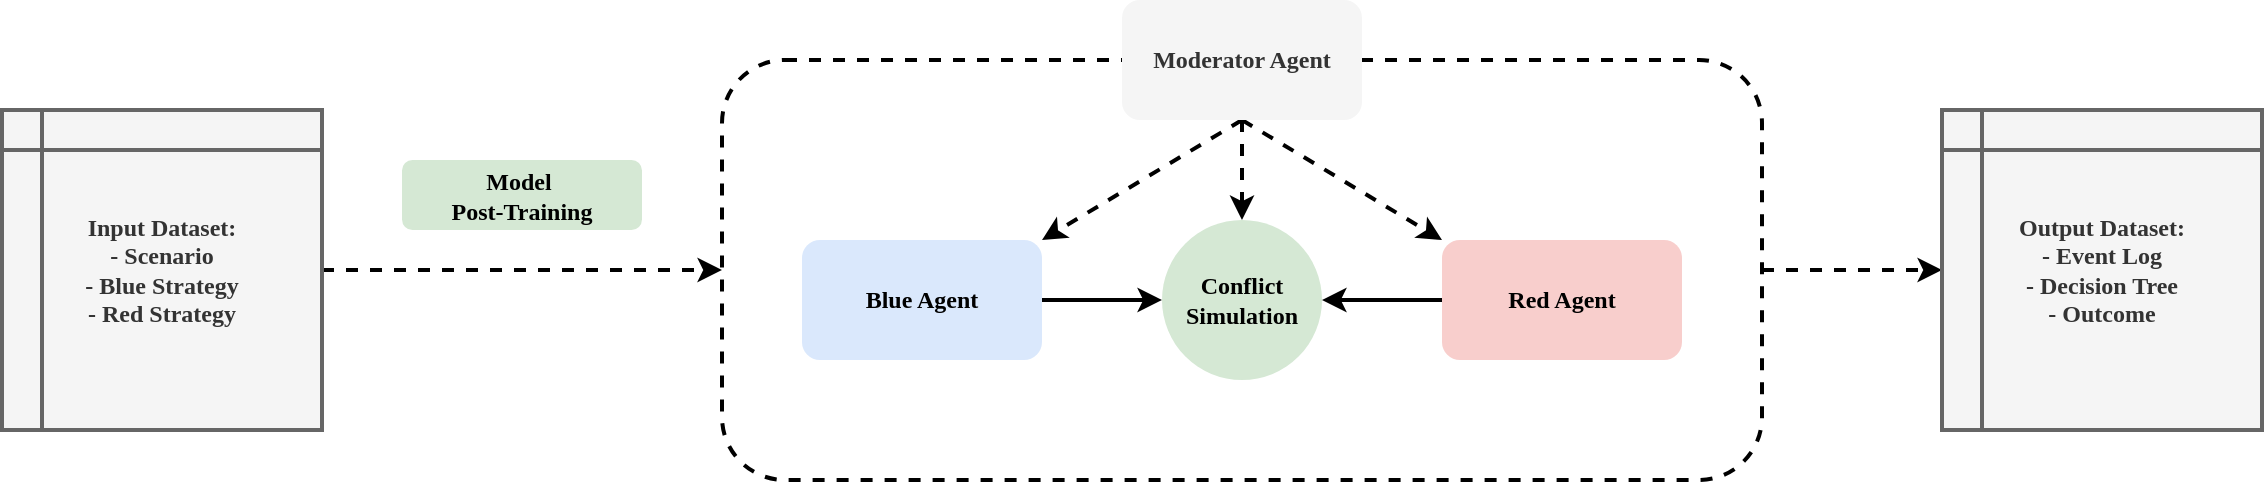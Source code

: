 <mxfile version="26.2.12">
  <diagram name="Страница — 1" id="Ib8MRgKqYz-HcoMgbFyH">
    <mxGraphModel dx="1831" dy="913" grid="0" gridSize="10" guides="1" tooltips="1" connect="1" arrows="1" fold="1" page="0" pageScale="1" pageWidth="827" pageHeight="1169" math="0" shadow="0">
      <root>
        <mxCell id="0" />
        <mxCell id="1" parent="0" />
        <mxCell id="vsyCngv4FSoejkHqKuPp-14" style="edgeStyle=orthogonalEdgeStyle;rounded=0;orthogonalLoop=1;jettySize=auto;html=1;dashed=1;strokeWidth=2;" edge="1" parent="1" source="vsyCngv4FSoejkHqKuPp-9" target="vsyCngv4FSoejkHqKuPp-13">
          <mxGeometry relative="1" as="geometry" />
        </mxCell>
        <mxCell id="vsyCngv4FSoejkHqKuPp-9" value="" style="rounded=1;whiteSpace=wrap;html=1;strokeWidth=2;dashed=1;" vertex="1" parent="1">
          <mxGeometry x="120" y="150" width="520" height="210" as="geometry" />
        </mxCell>
        <mxCell id="vsyCngv4FSoejkHqKuPp-10" style="rounded=0;orthogonalLoop=1;jettySize=auto;html=1;exitX=0.5;exitY=1;exitDx=0;exitDy=0;entryX=1;entryY=0;entryDx=0;entryDy=0;strokeWidth=2;dashed=1;" edge="1" parent="1" source="vsyCngv4FSoejkHqKuPp-2" target="vsyCngv4FSoejkHqKuPp-3">
          <mxGeometry relative="1" as="geometry" />
        </mxCell>
        <mxCell id="vsyCngv4FSoejkHqKuPp-11" style="edgeStyle=orthogonalEdgeStyle;rounded=0;orthogonalLoop=1;jettySize=auto;html=1;exitX=0.5;exitY=1;exitDx=0;exitDy=0;strokeWidth=2;dashed=1;" edge="1" parent="1" source="vsyCngv4FSoejkHqKuPp-2" target="vsyCngv4FSoejkHqKuPp-6">
          <mxGeometry relative="1" as="geometry" />
        </mxCell>
        <mxCell id="vsyCngv4FSoejkHqKuPp-12" style="rounded=0;orthogonalLoop=1;jettySize=auto;html=1;exitX=0.5;exitY=1;exitDx=0;exitDy=0;entryX=0;entryY=0;entryDx=0;entryDy=0;strokeWidth=2;dashed=1;" edge="1" parent="1" source="vsyCngv4FSoejkHqKuPp-2" target="vsyCngv4FSoejkHqKuPp-4">
          <mxGeometry relative="1" as="geometry" />
        </mxCell>
        <mxCell id="vsyCngv4FSoejkHqKuPp-2" value="&lt;b&gt;&lt;font face=&quot;Verdana&quot;&gt;Moderator Agent&lt;/font&gt;&lt;/b&gt;" style="rounded=1;whiteSpace=wrap;html=1;fillColor=#f5f5f5;fontColor=#333333;strokeColor=none;" vertex="1" parent="1">
          <mxGeometry x="320" y="120" width="120" height="60" as="geometry" />
        </mxCell>
        <mxCell id="vsyCngv4FSoejkHqKuPp-7" style="edgeStyle=orthogonalEdgeStyle;rounded=0;orthogonalLoop=1;jettySize=auto;html=1;strokeWidth=2;" edge="1" parent="1" source="vsyCngv4FSoejkHqKuPp-3" target="vsyCngv4FSoejkHqKuPp-6">
          <mxGeometry relative="1" as="geometry" />
        </mxCell>
        <mxCell id="vsyCngv4FSoejkHqKuPp-3" value="&lt;b&gt;&lt;font face=&quot;Verdana&quot;&gt;Blue Agent&lt;/font&gt;&lt;/b&gt;" style="rounded=1;whiteSpace=wrap;html=1;fillColor=#dae8fc;strokeColor=none;" vertex="1" parent="1">
          <mxGeometry x="160" y="240" width="120" height="60" as="geometry" />
        </mxCell>
        <mxCell id="vsyCngv4FSoejkHqKuPp-8" style="edgeStyle=orthogonalEdgeStyle;rounded=0;orthogonalLoop=1;jettySize=auto;html=1;entryX=1;entryY=0.5;entryDx=0;entryDy=0;strokeWidth=2;" edge="1" parent="1" source="vsyCngv4FSoejkHqKuPp-4" target="vsyCngv4FSoejkHqKuPp-6">
          <mxGeometry relative="1" as="geometry" />
        </mxCell>
        <mxCell id="vsyCngv4FSoejkHqKuPp-4" value="&lt;b&gt;&lt;font face=&quot;Verdana&quot;&gt;Red Agent&lt;/font&gt;&lt;/b&gt;" style="rounded=1;whiteSpace=wrap;html=1;fillColor=#f8cecc;strokeColor=none;" vertex="1" parent="1">
          <mxGeometry x="480" y="240" width="120" height="60" as="geometry" />
        </mxCell>
        <mxCell id="vsyCngv4FSoejkHqKuPp-6" value="&lt;b&gt;&lt;font face=&quot;Verdana&quot;&gt;Conflict Simulation&lt;/font&gt;&lt;/b&gt;" style="ellipse;whiteSpace=wrap;html=1;aspect=fixed;fillColor=#d5e8d4;strokeColor=none;" vertex="1" parent="1">
          <mxGeometry x="340" y="230" width="80" height="80" as="geometry" />
        </mxCell>
        <mxCell id="vsyCngv4FSoejkHqKuPp-13" value="&lt;b&gt;&lt;font face=&quot;Verdana&quot;&gt;Output Dataset:&lt;/font&gt;&lt;/b&gt;&lt;div&gt;&lt;b&gt;&lt;font face=&quot;Verdana&quot;&gt;- Event Log&lt;/font&gt;&lt;/b&gt;&lt;/div&gt;&lt;div&gt;&lt;b&gt;&lt;font face=&quot;Verdana&quot;&gt;- Decision Tree&lt;/font&gt;&lt;/b&gt;&lt;/div&gt;&lt;div&gt;&lt;b&gt;&lt;font face=&quot;Verdana&quot;&gt;- Outcome&lt;/font&gt;&lt;/b&gt;&lt;/div&gt;" style="shape=internalStorage;whiteSpace=wrap;html=1;backgroundOutline=1;align=center;strokeWidth=2;fillColor=#f5f5f5;fontColor=#333333;strokeColor=#666666;" vertex="1" parent="1">
          <mxGeometry x="730" y="175" width="160" height="160" as="geometry" />
        </mxCell>
        <mxCell id="vsyCngv4FSoejkHqKuPp-16" style="edgeStyle=orthogonalEdgeStyle;rounded=0;orthogonalLoop=1;jettySize=auto;html=1;dashed=1;strokeWidth=2;" edge="1" parent="1" source="vsyCngv4FSoejkHqKuPp-15" target="vsyCngv4FSoejkHqKuPp-9">
          <mxGeometry relative="1" as="geometry" />
        </mxCell>
        <mxCell id="vsyCngv4FSoejkHqKuPp-15" value="&lt;font face=&quot;Verdana&quot;&gt;&lt;b&gt;Input Dataset:&lt;/b&gt;&lt;/font&gt;&lt;div&gt;&lt;font face=&quot;Verdana&quot;&gt;&lt;b&gt;- Scenario&lt;/b&gt;&lt;/font&gt;&lt;/div&gt;&lt;div&gt;&lt;font face=&quot;Verdana&quot;&gt;&lt;b&gt;- Blue Strategy&lt;/b&gt;&lt;/font&gt;&lt;/div&gt;&lt;div&gt;&lt;font face=&quot;Verdana&quot;&gt;&lt;b&gt;- Red Strategy&lt;/b&gt;&lt;/font&gt;&lt;/div&gt;" style="shape=internalStorage;whiteSpace=wrap;html=1;backgroundOutline=1;align=center;strokeWidth=2;fillColor=#f5f5f5;fontColor=#333333;strokeColor=#666666;" vertex="1" parent="1">
          <mxGeometry x="-240" y="175" width="160" height="160" as="geometry" />
        </mxCell>
        <mxCell id="vsyCngv4FSoejkHqKuPp-17" value="&lt;b&gt;&lt;font face=&quot;Verdana&quot;&gt;Model&amp;nbsp;&lt;/font&gt;&lt;/b&gt;&lt;div&gt;&lt;b&gt;&lt;font face=&quot;Verdana&quot;&gt;Post-Training&lt;/font&gt;&lt;/b&gt;&lt;/div&gt;" style="rounded=1;whiteSpace=wrap;html=1;fillColor=#d5e8d4;strokeColor=none;" vertex="1" parent="1">
          <mxGeometry x="-40" y="200" width="120" height="35" as="geometry" />
        </mxCell>
      </root>
    </mxGraphModel>
  </diagram>
</mxfile>
